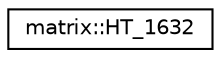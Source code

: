digraph "Graphical Class Hierarchy"
{
  edge [fontname="Helvetica",fontsize="10",labelfontname="Helvetica",labelfontsize="10"];
  node [fontname="Helvetica",fontsize="10",shape=record];
  rankdir="LR";
  Node0 [label="matrix::HT_1632",height=0.2,width=0.4,color="black", fillcolor="white", style="filled",URL="$classmatrix_1_1_h_t__1632.html"];
}
